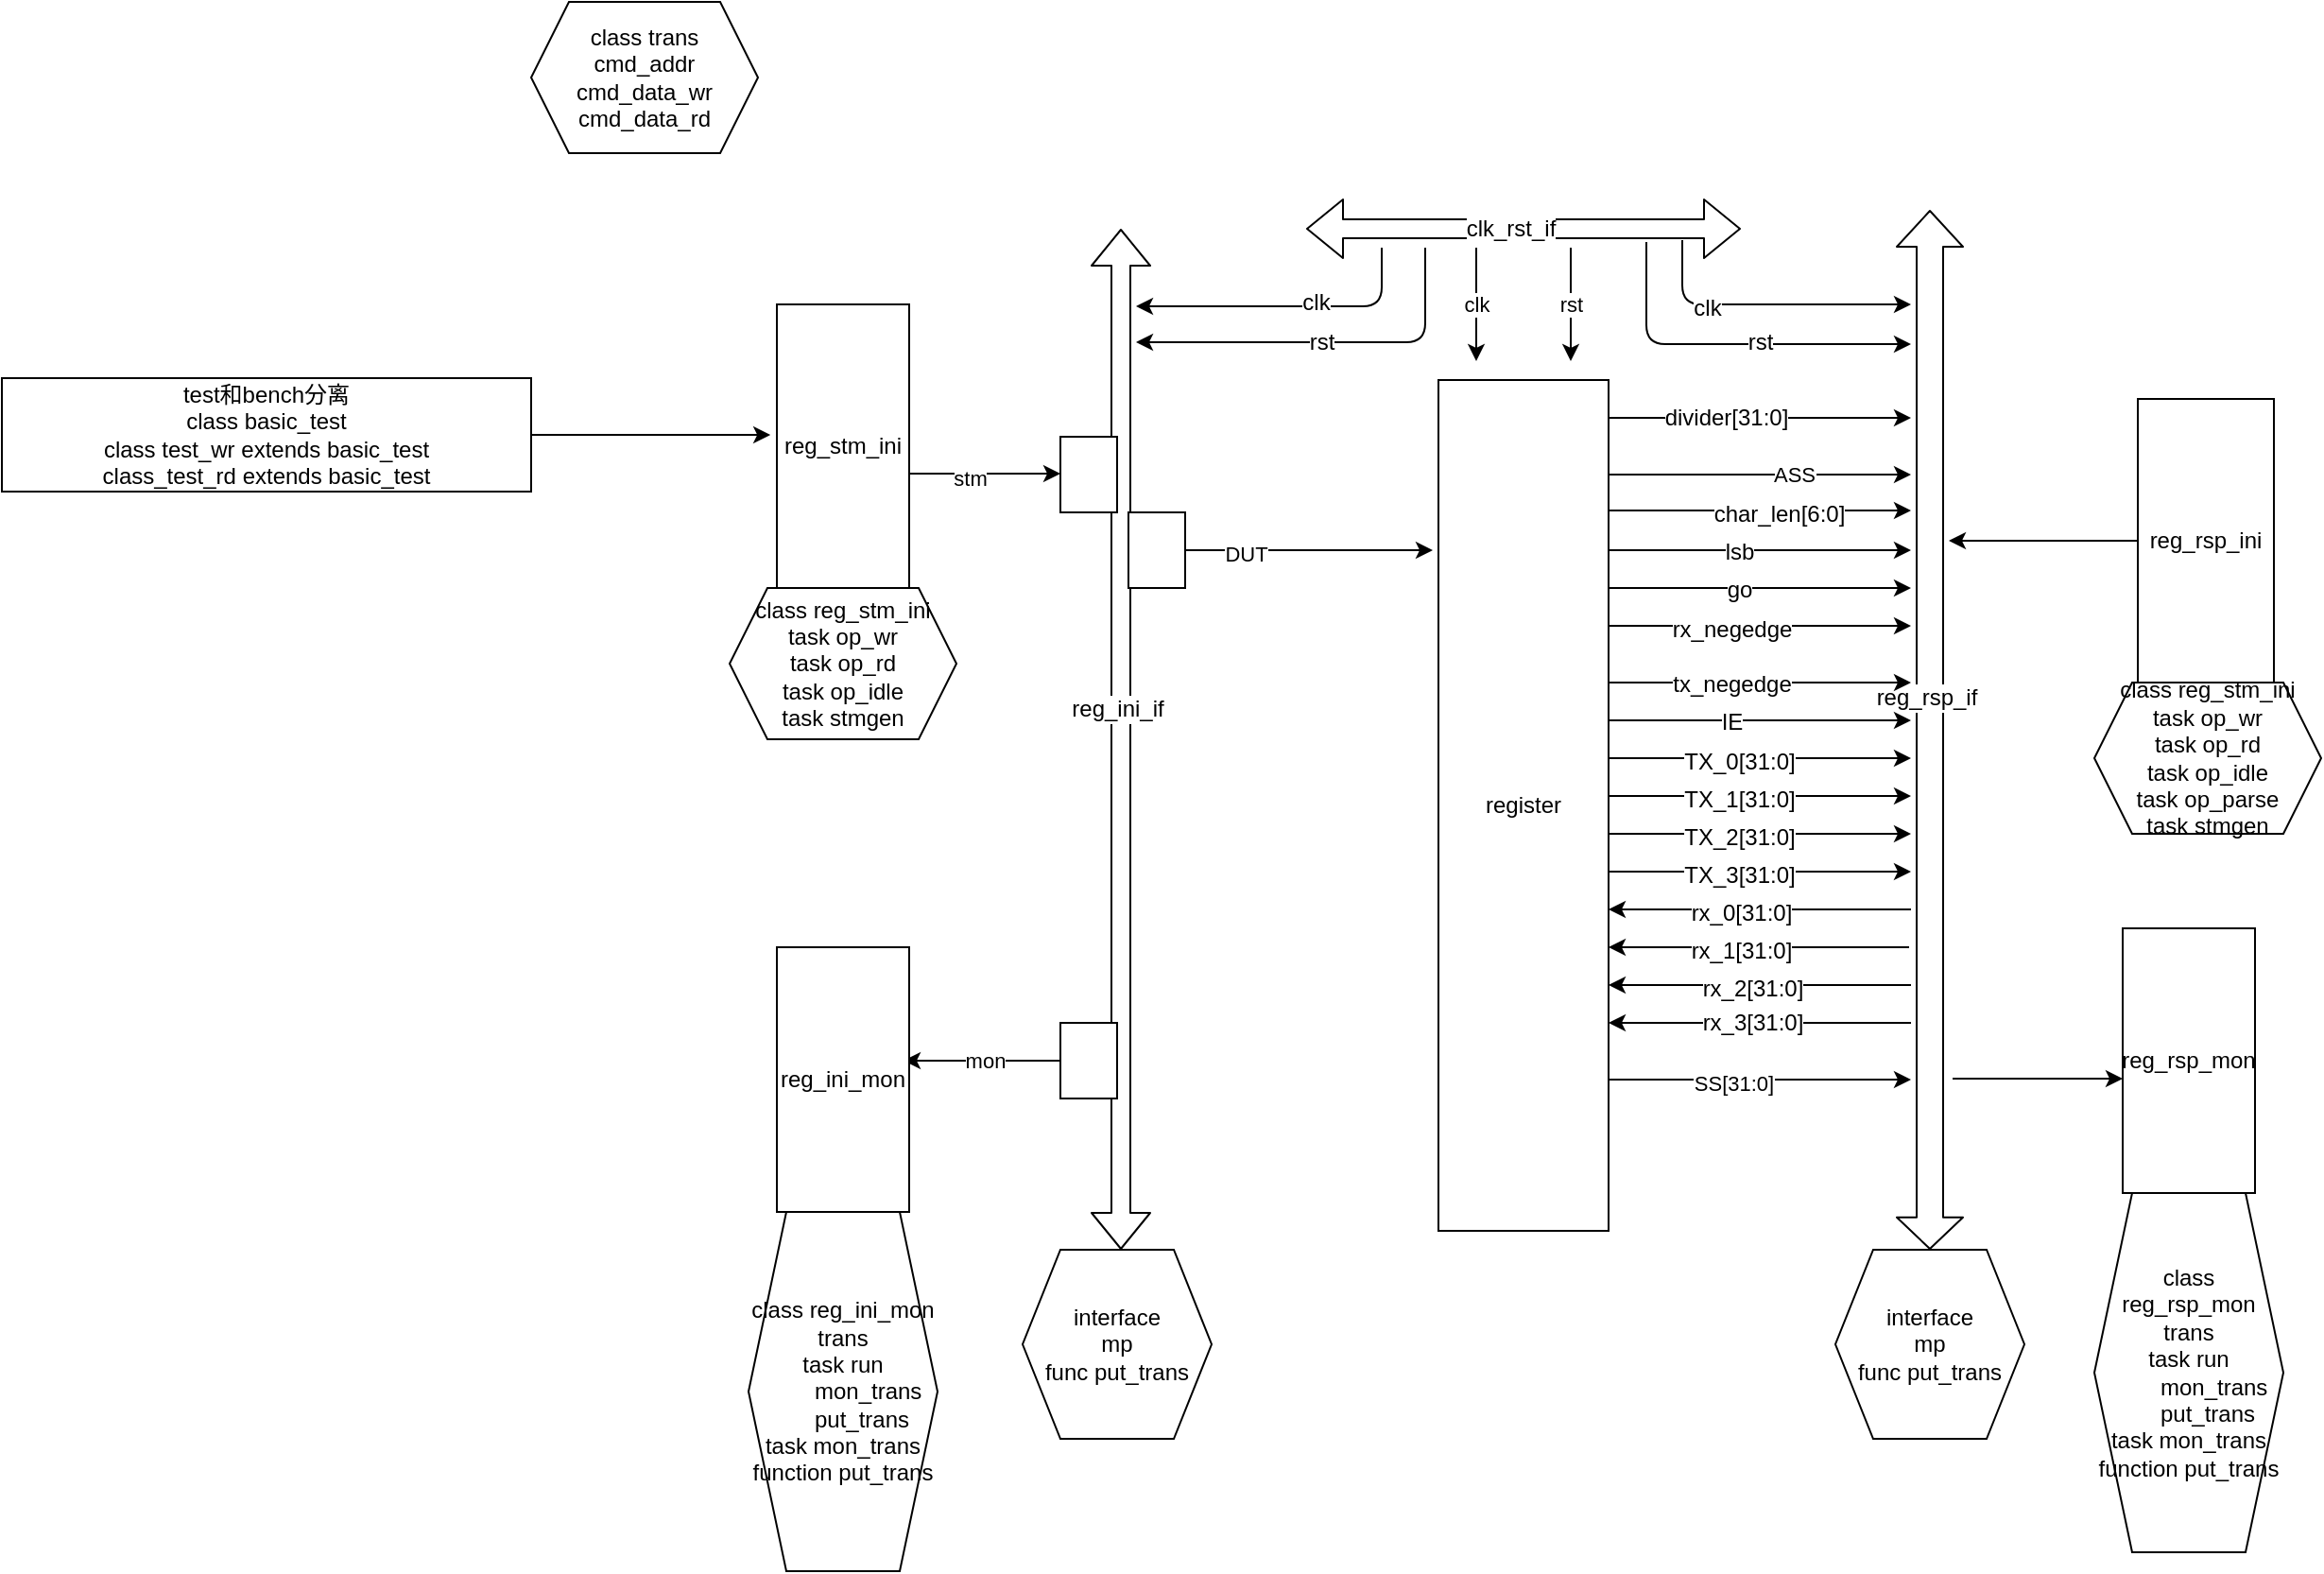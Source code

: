 <mxfile version="14.1.1" type="github">
  <diagram id="4OCaX4ifmZY_FHk7Oeba" name="第 1 页">
    <mxGraphModel dx="1865" dy="1749" grid="1" gridSize="10" guides="1" tooltips="1" connect="1" arrows="1" fold="1" page="1" pageScale="1" pageWidth="827" pageHeight="1169" math="0" shadow="0">
      <root>
        <mxCell id="0" />
        <mxCell id="1" parent="0" />
        <mxCell id="09_labeagK0pEiCSfQSR-1" value="register" style="rounded=0;whiteSpace=wrap;html=1;" parent="1" vertex="1">
          <mxGeometry x="360" y="160" width="90" height="450" as="geometry" />
        </mxCell>
        <mxCell id="09_labeagK0pEiCSfQSR-2" value="" style="shape=flexArrow;endArrow=classic;startArrow=classic;html=1;" parent="1" edge="1">
          <mxGeometry width="50" height="50" relative="1" as="geometry">
            <mxPoint x="290" y="80" as="sourcePoint" />
            <mxPoint x="520" y="80" as="targetPoint" />
          </mxGeometry>
        </mxCell>
        <mxCell id="09_labeagK0pEiCSfQSR-3" value="clk_rst_if" style="text;html=1;resizable=0;points=[];align=center;verticalAlign=middle;labelBackgroundColor=#ffffff;" parent="09_labeagK0pEiCSfQSR-2" vertex="1" connectable="0">
          <mxGeometry x="-0.267" y="1" relative="1" as="geometry">
            <mxPoint x="23" y="1" as="offset" />
          </mxGeometry>
        </mxCell>
        <mxCell id="09_labeagK0pEiCSfQSR-4" value="clk" style="endArrow=classic;html=1;" parent="1" edge="1">
          <mxGeometry width="50" height="50" relative="1" as="geometry">
            <mxPoint x="380" y="90" as="sourcePoint" />
            <mxPoint x="380" y="150" as="targetPoint" />
          </mxGeometry>
        </mxCell>
        <mxCell id="09_labeagK0pEiCSfQSR-5" value="rst" style="endArrow=classic;html=1;" parent="1" edge="1">
          <mxGeometry width="50" height="50" relative="1" as="geometry">
            <mxPoint x="430" y="90" as="sourcePoint" />
            <mxPoint x="430" y="150" as="targetPoint" />
            <Array as="points">
              <mxPoint x="430" y="120" />
            </Array>
          </mxGeometry>
        </mxCell>
        <mxCell id="09_labeagK0pEiCSfQSR-6" value="" style="shape=flexArrow;endArrow=classic;startArrow=classic;html=1;" parent="1" edge="1">
          <mxGeometry width="50" height="50" relative="1" as="geometry">
            <mxPoint x="192" y="620" as="sourcePoint" />
            <mxPoint x="192" y="80" as="targetPoint" />
          </mxGeometry>
        </mxCell>
        <mxCell id="09_labeagK0pEiCSfQSR-7" value="reg_ini_if" style="text;html=1;resizable=0;points=[];align=center;verticalAlign=middle;labelBackgroundColor=#ffffff;" parent="09_labeagK0pEiCSfQSR-6" vertex="1" connectable="0">
          <mxGeometry x="0.062" y="2" relative="1" as="geometry">
            <mxPoint as="offset" />
          </mxGeometry>
        </mxCell>
        <mxCell id="09_labeagK0pEiCSfQSR-10" value="" style="endArrow=classic;html=1;" parent="1" edge="1">
          <mxGeometry width="50" height="50" relative="1" as="geometry">
            <mxPoint x="330" y="90" as="sourcePoint" />
            <mxPoint x="200" y="121" as="targetPoint" />
            <Array as="points">
              <mxPoint x="330" y="121" />
            </Array>
          </mxGeometry>
        </mxCell>
        <mxCell id="09_labeagK0pEiCSfQSR-11" value="clk" style="text;html=1;resizable=0;points=[];align=center;verticalAlign=middle;labelBackgroundColor=#ffffff;" parent="09_labeagK0pEiCSfQSR-10" vertex="1" connectable="0">
          <mxGeometry x="-0.18" y="-2" relative="1" as="geometry">
            <mxPoint as="offset" />
          </mxGeometry>
        </mxCell>
        <mxCell id="09_labeagK0pEiCSfQSR-12" value="" style="endArrow=classic;html=1;" parent="1" edge="1">
          <mxGeometry width="50" height="50" relative="1" as="geometry">
            <mxPoint x="353" y="90" as="sourcePoint" />
            <mxPoint x="200" y="140" as="targetPoint" />
            <Array as="points">
              <mxPoint x="353" y="140" />
            </Array>
          </mxGeometry>
        </mxCell>
        <mxCell id="09_labeagK0pEiCSfQSR-13" value="rst" style="text;html=1;resizable=0;points=[];align=center;verticalAlign=middle;labelBackgroundColor=#ffffff;" parent="09_labeagK0pEiCSfQSR-12" vertex="1" connectable="0">
          <mxGeometry x="0.035" relative="1" as="geometry">
            <mxPoint as="offset" />
          </mxGeometry>
        </mxCell>
        <mxCell id="09_labeagK0pEiCSfQSR-14" value="" style="endArrow=classic;html=1;" parent="1" edge="1">
          <mxGeometry width="50" height="50" relative="1" as="geometry">
            <mxPoint x="489" y="86" as="sourcePoint" />
            <mxPoint x="610" y="120" as="targetPoint" />
            <Array as="points">
              <mxPoint x="489" y="120" />
            </Array>
          </mxGeometry>
        </mxCell>
        <mxCell id="09_labeagK0pEiCSfQSR-15" value="clk" style="text;html=1;resizable=0;points=[];align=center;verticalAlign=middle;labelBackgroundColor=#ffffff;" parent="09_labeagK0pEiCSfQSR-14" vertex="1" connectable="0">
          <mxGeometry x="-0.4" y="-2" relative="1" as="geometry">
            <mxPoint as="offset" />
          </mxGeometry>
        </mxCell>
        <mxCell id="09_labeagK0pEiCSfQSR-16" value="" style="endArrow=classic;html=1;" parent="1" edge="1">
          <mxGeometry width="50" height="50" relative="1" as="geometry">
            <mxPoint x="470" y="87" as="sourcePoint" />
            <mxPoint x="610" y="141" as="targetPoint" />
            <Array as="points">
              <mxPoint x="470" y="141" />
            </Array>
          </mxGeometry>
        </mxCell>
        <mxCell id="09_labeagK0pEiCSfQSR-17" value="rst" style="text;html=1;resizable=0;points=[];align=center;verticalAlign=middle;labelBackgroundColor=#ffffff;" parent="09_labeagK0pEiCSfQSR-16" vertex="1" connectable="0">
          <mxGeometry x="-0.4" y="-2" relative="1" as="geometry">
            <mxPoint x="56" y="-3" as="offset" />
          </mxGeometry>
        </mxCell>
        <mxCell id="09_labeagK0pEiCSfQSR-26" value="" style="endArrow=classic;html=1;" parent="1" edge="1">
          <mxGeometry width="50" height="50" relative="1" as="geometry">
            <mxPoint x="450" y="180" as="sourcePoint" />
            <mxPoint x="610" y="180" as="targetPoint" />
          </mxGeometry>
        </mxCell>
        <mxCell id="09_labeagK0pEiCSfQSR-27" value="divider[31:0]" style="text;html=1;resizable=0;points=[];align=center;verticalAlign=middle;labelBackgroundColor=#ffffff;" parent="09_labeagK0pEiCSfQSR-26" vertex="1" connectable="0">
          <mxGeometry x="-0.228" relative="1" as="geometry">
            <mxPoint as="offset" />
          </mxGeometry>
        </mxCell>
        <mxCell id="09_labeagK0pEiCSfQSR-28" value="" style="shape=flexArrow;endArrow=classic;startArrow=classic;html=1;width=14;startSize=5.2;" parent="1" edge="1">
          <mxGeometry width="50" height="50" relative="1" as="geometry">
            <mxPoint x="620" y="620" as="sourcePoint" />
            <mxPoint x="620" y="70" as="targetPoint" />
          </mxGeometry>
        </mxCell>
        <mxCell id="09_labeagK0pEiCSfQSR-29" value="reg_rsp_if" style="text;html=1;resizable=0;points=[];align=center;verticalAlign=middle;labelBackgroundColor=#ffffff;" parent="09_labeagK0pEiCSfQSR-28" vertex="1" connectable="0">
          <mxGeometry x="0.062" y="2" relative="1" as="geometry">
            <mxPoint as="offset" />
          </mxGeometry>
        </mxCell>
        <mxCell id="09_labeagK0pEiCSfQSR-32" style="edgeStyle=orthogonalEdgeStyle;rounded=0;orthogonalLoop=1;jettySize=auto;html=1;exitX=0.5;exitY=1;exitDx=0;exitDy=0;" parent="1" source="09_labeagK0pEiCSfQSR-1" target="09_labeagK0pEiCSfQSR-1" edge="1">
          <mxGeometry relative="1" as="geometry" />
        </mxCell>
        <mxCell id="09_labeagK0pEiCSfQSR-33" value="" style="endArrow=classic;html=1;" parent="1" edge="1">
          <mxGeometry width="50" height="50" relative="1" as="geometry">
            <mxPoint x="450" y="229" as="sourcePoint" />
            <mxPoint x="610" y="229" as="targetPoint" />
          </mxGeometry>
        </mxCell>
        <mxCell id="09_labeagK0pEiCSfQSR-34" value="char_len[6:0]" style="text;html=1;resizable=0;points=[];align=center;verticalAlign=middle;labelBackgroundColor=#ffffff;" parent="09_labeagK0pEiCSfQSR-33" vertex="1" connectable="0">
          <mxGeometry x="0.122" y="-2" relative="1" as="geometry">
            <mxPoint as="offset" />
          </mxGeometry>
        </mxCell>
        <mxCell id="09_labeagK0pEiCSfQSR-37" value="" style="endArrow=classic;html=1;" parent="1" edge="1">
          <mxGeometry width="50" height="50" relative="1" as="geometry">
            <mxPoint x="450" y="250" as="sourcePoint" />
            <mxPoint x="610" y="250" as="targetPoint" />
          </mxGeometry>
        </mxCell>
        <mxCell id="09_labeagK0pEiCSfQSR-38" value="lsb" style="text;html=1;resizable=0;points=[];align=center;verticalAlign=middle;labelBackgroundColor=#ffffff;" parent="09_labeagK0pEiCSfQSR-37" vertex="1" connectable="0">
          <mxGeometry x="-0.14" y="-1" relative="1" as="geometry">
            <mxPoint as="offset" />
          </mxGeometry>
        </mxCell>
        <mxCell id="09_labeagK0pEiCSfQSR-39" value="" style="endArrow=classic;html=1;" parent="1" edge="1">
          <mxGeometry width="50" height="50" relative="1" as="geometry">
            <mxPoint x="450" y="270" as="sourcePoint" />
            <mxPoint x="610" y="270" as="targetPoint" />
          </mxGeometry>
        </mxCell>
        <mxCell id="09_labeagK0pEiCSfQSR-40" value="go" style="text;html=1;resizable=0;points=[];align=center;verticalAlign=middle;labelBackgroundColor=#ffffff;" parent="09_labeagK0pEiCSfQSR-39" vertex="1" connectable="0">
          <mxGeometry x="-0.14" y="-1" relative="1" as="geometry">
            <mxPoint as="offset" />
          </mxGeometry>
        </mxCell>
        <mxCell id="09_labeagK0pEiCSfQSR-41" value="" style="endArrow=classic;html=1;" parent="1" edge="1">
          <mxGeometry width="50" height="50" relative="1" as="geometry">
            <mxPoint x="450" y="290" as="sourcePoint" />
            <mxPoint x="610" y="290" as="targetPoint" />
          </mxGeometry>
        </mxCell>
        <mxCell id="09_labeagK0pEiCSfQSR-42" value="rx_negedge" style="text;html=1;resizable=0;points=[];align=center;verticalAlign=middle;labelBackgroundColor=#ffffff;" parent="09_labeagK0pEiCSfQSR-41" vertex="1" connectable="0">
          <mxGeometry x="-0.189" y="-2" relative="1" as="geometry">
            <mxPoint as="offset" />
          </mxGeometry>
        </mxCell>
        <mxCell id="09_labeagK0pEiCSfQSR-43" value="" style="endArrow=classic;html=1;" parent="1" edge="1">
          <mxGeometry width="50" height="50" relative="1" as="geometry">
            <mxPoint x="450" y="320" as="sourcePoint" />
            <mxPoint x="610" y="320" as="targetPoint" />
          </mxGeometry>
        </mxCell>
        <mxCell id="09_labeagK0pEiCSfQSR-44" value="tx_negedge" style="text;html=1;resizable=0;points=[];align=center;verticalAlign=middle;labelBackgroundColor=#ffffff;" parent="09_labeagK0pEiCSfQSR-43" vertex="1" connectable="0">
          <mxGeometry x="-0.19" y="-1" relative="1" as="geometry">
            <mxPoint as="offset" />
          </mxGeometry>
        </mxCell>
        <mxCell id="09_labeagK0pEiCSfQSR-45" value="" style="endArrow=classic;html=1;" parent="1" edge="1">
          <mxGeometry width="50" height="50" relative="1" as="geometry">
            <mxPoint x="450" y="360" as="sourcePoint" />
            <mxPoint x="610" y="360" as="targetPoint" />
          </mxGeometry>
        </mxCell>
        <mxCell id="09_labeagK0pEiCSfQSR-46" value="TX_0[31:0]" style="text;html=1;resizable=0;points=[];align=center;verticalAlign=middle;labelBackgroundColor=#ffffff;" parent="09_labeagK0pEiCSfQSR-45" vertex="1" connectable="0">
          <mxGeometry x="-0.14" y="-2" relative="1" as="geometry">
            <mxPoint as="offset" />
          </mxGeometry>
        </mxCell>
        <mxCell id="09_labeagK0pEiCSfQSR-51" value="" style="endArrow=classic;html=1;" parent="1" edge="1">
          <mxGeometry width="50" height="50" relative="1" as="geometry">
            <mxPoint x="450" y="380" as="sourcePoint" />
            <mxPoint x="610" y="380" as="targetPoint" />
          </mxGeometry>
        </mxCell>
        <mxCell id="09_labeagK0pEiCSfQSR-52" value="TX_1[31:0]" style="text;html=1;resizable=0;points=[];align=center;verticalAlign=middle;labelBackgroundColor=#ffffff;" parent="09_labeagK0pEiCSfQSR-51" vertex="1" connectable="0">
          <mxGeometry x="-0.14" y="-2" relative="1" as="geometry">
            <mxPoint as="offset" />
          </mxGeometry>
        </mxCell>
        <mxCell id="09_labeagK0pEiCSfQSR-53" value="" style="endArrow=classic;html=1;" parent="1" edge="1">
          <mxGeometry width="50" height="50" relative="1" as="geometry">
            <mxPoint x="450" y="400" as="sourcePoint" />
            <mxPoint x="610" y="400" as="targetPoint" />
          </mxGeometry>
        </mxCell>
        <mxCell id="09_labeagK0pEiCSfQSR-54" value="TX_2[31:0]" style="text;html=1;resizable=0;points=[];align=center;verticalAlign=middle;labelBackgroundColor=#ffffff;" parent="09_labeagK0pEiCSfQSR-53" vertex="1" connectable="0">
          <mxGeometry x="-0.14" y="-2" relative="1" as="geometry">
            <mxPoint as="offset" />
          </mxGeometry>
        </mxCell>
        <mxCell id="09_labeagK0pEiCSfQSR-55" value="" style="endArrow=classic;html=1;" parent="1" edge="1">
          <mxGeometry width="50" height="50" relative="1" as="geometry">
            <mxPoint x="450" y="420" as="sourcePoint" />
            <mxPoint x="610" y="420" as="targetPoint" />
          </mxGeometry>
        </mxCell>
        <mxCell id="09_labeagK0pEiCSfQSR-56" value="TX_3[31:0]" style="text;html=1;resizable=0;points=[];align=center;verticalAlign=middle;labelBackgroundColor=#ffffff;" parent="09_labeagK0pEiCSfQSR-55" vertex="1" connectable="0">
          <mxGeometry x="-0.14" y="-2" relative="1" as="geometry">
            <mxPoint as="offset" />
          </mxGeometry>
        </mxCell>
        <mxCell id="09_labeagK0pEiCSfQSR-57" value="" style="endArrow=classic;html=1;" parent="1" edge="1">
          <mxGeometry width="50" height="50" relative="1" as="geometry">
            <mxPoint x="610" y="440" as="sourcePoint" />
            <mxPoint x="450" y="440" as="targetPoint" />
          </mxGeometry>
        </mxCell>
        <mxCell id="09_labeagK0pEiCSfQSR-58" value="rx_0[31:0]" style="text;html=1;resizable=0;points=[];align=center;verticalAlign=middle;labelBackgroundColor=#ffffff;" parent="09_labeagK0pEiCSfQSR-57" vertex="1" connectable="0">
          <mxGeometry x="-0.171" y="2" relative="1" as="geometry">
            <mxPoint x="-24" as="offset" />
          </mxGeometry>
        </mxCell>
        <mxCell id="09_labeagK0pEiCSfQSR-59" value="" style="endArrow=classic;html=1;" parent="1" edge="1">
          <mxGeometry width="50" height="50" relative="1" as="geometry">
            <mxPoint x="609" y="460" as="sourcePoint" />
            <mxPoint x="450" y="460" as="targetPoint" />
          </mxGeometry>
        </mxCell>
        <mxCell id="09_labeagK0pEiCSfQSR-60" value="rx_1[31:0]" style="text;html=1;resizable=0;points=[];align=center;verticalAlign=middle;labelBackgroundColor=#ffffff;" parent="09_labeagK0pEiCSfQSR-59" vertex="1" connectable="0">
          <mxGeometry x="-0.171" y="2" relative="1" as="geometry">
            <mxPoint x="-23" as="offset" />
          </mxGeometry>
        </mxCell>
        <mxCell id="09_labeagK0pEiCSfQSR-61" value="" style="endArrow=classic;html=1;" parent="1" edge="1">
          <mxGeometry width="50" height="50" relative="1" as="geometry">
            <mxPoint x="610" y="480" as="sourcePoint" />
            <mxPoint x="450" y="480" as="targetPoint" />
          </mxGeometry>
        </mxCell>
        <mxCell id="09_labeagK0pEiCSfQSR-62" value="rx_2[31:0]" style="text;html=1;resizable=0;points=[];align=center;verticalAlign=middle;labelBackgroundColor=#ffffff;" parent="09_labeagK0pEiCSfQSR-61" vertex="1" connectable="0">
          <mxGeometry x="-0.171" y="2" relative="1" as="geometry">
            <mxPoint x="-18" as="offset" />
          </mxGeometry>
        </mxCell>
        <mxCell id="09_labeagK0pEiCSfQSR-63" value="" style="endArrow=classic;html=1;" parent="1" edge="1">
          <mxGeometry width="50" height="50" relative="1" as="geometry">
            <mxPoint x="610" y="500" as="sourcePoint" />
            <mxPoint x="450" y="500" as="targetPoint" />
          </mxGeometry>
        </mxCell>
        <mxCell id="09_labeagK0pEiCSfQSR-64" value="rx_3[31:0]" style="text;html=1;resizable=0;points=[];align=center;verticalAlign=middle;labelBackgroundColor=#ffffff;" parent="09_labeagK0pEiCSfQSR-63" vertex="1" connectable="0">
          <mxGeometry x="-0.171" y="2" relative="1" as="geometry">
            <mxPoint x="-18" y="-2" as="offset" />
          </mxGeometry>
        </mxCell>
        <mxCell id="09_labeagK0pEiCSfQSR-65" value="" style="endArrow=classic;html=1;" parent="1" edge="1">
          <mxGeometry width="50" height="50" relative="1" as="geometry">
            <mxPoint x="450" y="340" as="sourcePoint" />
            <mxPoint x="610" y="340" as="targetPoint" />
          </mxGeometry>
        </mxCell>
        <mxCell id="09_labeagK0pEiCSfQSR-66" value="IE" style="text;html=1;resizable=0;points=[];align=center;verticalAlign=middle;labelBackgroundColor=#ffffff;" parent="09_labeagK0pEiCSfQSR-65" vertex="1" connectable="0">
          <mxGeometry x="-0.19" y="-1" relative="1" as="geometry">
            <mxPoint as="offset" />
          </mxGeometry>
        </mxCell>
        <mxCell id="09_labeagK0pEiCSfQSR-68" value="" style="endArrow=classic;html=1;" parent="1" edge="1">
          <mxGeometry width="50" height="50" relative="1" as="geometry">
            <mxPoint x="450" y="530" as="sourcePoint" />
            <mxPoint x="610" y="530" as="targetPoint" />
          </mxGeometry>
        </mxCell>
        <mxCell id="09_labeagK0pEiCSfQSR-69" value="SS[31:0]" style="edgeLabel;html=1;align=center;verticalAlign=middle;resizable=0;points=[];" parent="09_labeagK0pEiCSfQSR-68" vertex="1" connectable="0">
          <mxGeometry x="-0.18" y="-2" relative="1" as="geometry">
            <mxPoint as="offset" />
          </mxGeometry>
        </mxCell>
        <mxCell id="09_labeagK0pEiCSfQSR-70" value="" style="endArrow=classic;html=1;" parent="1" edge="1">
          <mxGeometry width="50" height="50" relative="1" as="geometry">
            <mxPoint x="450" y="210" as="sourcePoint" />
            <mxPoint x="610" y="210" as="targetPoint" />
          </mxGeometry>
        </mxCell>
        <mxCell id="09_labeagK0pEiCSfQSR-71" value="ASS" style="edgeLabel;html=1;align=center;verticalAlign=middle;resizable=0;points=[];" parent="09_labeagK0pEiCSfQSR-70" vertex="1" connectable="0">
          <mxGeometry x="0.22" relative="1" as="geometry">
            <mxPoint as="offset" />
          </mxGeometry>
        </mxCell>
        <mxCell id="vktnlD1UzVW9Hzfwcb2J-1" value="reg_stm_ini" style="rounded=0;whiteSpace=wrap;html=1;" parent="1" vertex="1">
          <mxGeometry x="10" y="120" width="70" height="150" as="geometry" />
        </mxCell>
        <mxCell id="vktnlD1UzVW9Hzfwcb2J-2" value="" style="endArrow=classic;html=1;" parent="1" edge="1">
          <mxGeometry width="50" height="50" relative="1" as="geometry">
            <mxPoint x="80" y="209.5" as="sourcePoint" />
            <mxPoint x="160" y="209.5" as="targetPoint" />
          </mxGeometry>
        </mxCell>
        <mxCell id="vktnlD1UzVW9Hzfwcb2J-26" value="stm" style="edgeLabel;html=1;align=center;verticalAlign=middle;resizable=0;points=[];" parent="vktnlD1UzVW9Hzfwcb2J-2" vertex="1" connectable="0">
          <mxGeometry x="-0.207" y="-2" relative="1" as="geometry">
            <mxPoint as="offset" />
          </mxGeometry>
        </mxCell>
        <mxCell id="vktnlD1UzVW9Hzfwcb2J-3" value="class reg_stm_ini&lt;br&gt;task op_wr&lt;br&gt;task op_rd&lt;br&gt;task op_idle&lt;br&gt;task stmgen" style="shape=hexagon;perimeter=hexagonPerimeter2;whiteSpace=wrap;html=1;fixedSize=1;rounded=0;" parent="1" vertex="1">
          <mxGeometry x="-15" y="270" width="120" height="80" as="geometry" />
        </mxCell>
        <mxCell id="vktnlD1UzVW9Hzfwcb2J-6" value="class trans&lt;br&gt;cmd_addr&lt;br&gt;cmd_data_wr&lt;br&gt;cmd_data_rd" style="shape=hexagon;perimeter=hexagonPerimeter2;whiteSpace=wrap;html=1;fixedSize=1;" parent="1" vertex="1">
          <mxGeometry x="-120" y="-40" width="120" height="80" as="geometry" />
        </mxCell>
        <mxCell id="vktnlD1UzVW9Hzfwcb2J-11" style="edgeStyle=orthogonalEdgeStyle;rounded=0;orthogonalLoop=1;jettySize=auto;html=1;exitX=1;exitY=0.5;exitDx=0;exitDy=0;entryX=-0.049;entryY=0.46;entryDx=0;entryDy=0;entryPerimeter=0;" parent="1" source="vktnlD1UzVW9Hzfwcb2J-9" target="vktnlD1UzVW9Hzfwcb2J-1" edge="1">
          <mxGeometry relative="1" as="geometry" />
        </mxCell>
        <mxCell id="vktnlD1UzVW9Hzfwcb2J-9" value="test和bench分离&lt;br&gt;class basic_test&lt;br&gt;class test_wr extends basic_test&lt;br&gt;class_test_rd extends basic_test" style="rounded=0;whiteSpace=wrap;html=1;" parent="1" vertex="1">
          <mxGeometry x="-400" y="159" width="280" height="60" as="geometry" />
        </mxCell>
        <mxCell id="vktnlD1UzVW9Hzfwcb2J-12" value="" style="endArrow=classic;html=1;" parent="1" edge="1">
          <mxGeometry width="50" height="50" relative="1" as="geometry">
            <mxPoint x="187" y="520" as="sourcePoint" />
            <mxPoint x="77" y="520" as="targetPoint" />
          </mxGeometry>
        </mxCell>
        <mxCell id="vktnlD1UzVW9Hzfwcb2J-27" value="mon" style="edgeLabel;html=1;align=center;verticalAlign=middle;resizable=0;points=[];" parent="vktnlD1UzVW9Hzfwcb2J-12" vertex="1" connectable="0">
          <mxGeometry x="0.226" relative="1" as="geometry">
            <mxPoint as="offset" />
          </mxGeometry>
        </mxCell>
        <mxCell id="vktnlD1UzVW9Hzfwcb2J-13" value="reg_ini_mon" style="rounded=0;whiteSpace=wrap;html=1;" parent="1" vertex="1">
          <mxGeometry x="10" y="460" width="70" height="140" as="geometry" />
        </mxCell>
        <mxCell id="vktnlD1UzVW9Hzfwcb2J-14" value="interface&lt;br&gt;mp&lt;br&gt;func put_trans" style="shape=hexagon;perimeter=hexagonPerimeter2;whiteSpace=wrap;html=1;fixedSize=1;" parent="1" vertex="1">
          <mxGeometry x="140" y="620" width="100" height="100" as="geometry" />
        </mxCell>
        <mxCell id="vktnlD1UzVW9Hzfwcb2J-16" value="class reg_ini_mon&lt;br&gt;trans&lt;br&gt;task run&lt;br&gt;&amp;nbsp; &amp;nbsp; &amp;nbsp; &amp;nbsp; mon_trans&lt;br&gt;&amp;nbsp; &amp;nbsp; &amp;nbsp; put_trans&lt;br&gt;task mon_trans&lt;br&gt;function put_trans" style="shape=hexagon;perimeter=hexagonPerimeter2;whiteSpace=wrap;html=1;fixedSize=1;" parent="1" vertex="1">
          <mxGeometry x="-5" y="600" width="100" height="190" as="geometry" />
        </mxCell>
        <mxCell id="vktnlD1UzVW9Hzfwcb2J-17" value="interface&lt;br&gt;mp&lt;br&gt;func put_trans" style="shape=hexagon;perimeter=hexagonPerimeter2;whiteSpace=wrap;html=1;fixedSize=1;" parent="1" vertex="1">
          <mxGeometry x="570" y="620" width="100" height="100" as="geometry" />
        </mxCell>
        <mxCell id="vktnlD1UzVW9Hzfwcb2J-20" style="edgeStyle=orthogonalEdgeStyle;rounded=0;orthogonalLoop=1;jettySize=auto;html=1;" parent="1" source="vktnlD1UzVW9Hzfwcb2J-18" edge="1">
          <mxGeometry relative="1" as="geometry">
            <mxPoint x="630" y="245" as="targetPoint" />
          </mxGeometry>
        </mxCell>
        <mxCell id="vktnlD1UzVW9Hzfwcb2J-18" value="reg_rsp_ini" style="rounded=0;whiteSpace=wrap;html=1;" parent="1" vertex="1">
          <mxGeometry x="730" y="170" width="72" height="150" as="geometry" />
        </mxCell>
        <mxCell id="vktnlD1UzVW9Hzfwcb2J-19" value="class reg_stm_ini&lt;br&gt;task op_wr&lt;br&gt;task op_rd&lt;br&gt;task op_idle&lt;br&gt;task op_parse&lt;br&gt;task stmgen" style="shape=hexagon;perimeter=hexagonPerimeter2;whiteSpace=wrap;html=1;fixedSize=1;rounded=0;" parent="1" vertex="1">
          <mxGeometry x="707" y="320" width="120" height="80" as="geometry" />
        </mxCell>
        <mxCell id="vktnlD1UzVW9Hzfwcb2J-21" value="reg_rsp_mon" style="rounded=0;whiteSpace=wrap;html=1;" parent="1" vertex="1">
          <mxGeometry x="722" y="450" width="70" height="140" as="geometry" />
        </mxCell>
        <mxCell id="vktnlD1UzVW9Hzfwcb2J-22" value="class reg_rsp_mon&lt;br&gt;trans&lt;br&gt;task run&lt;br&gt;&amp;nbsp; &amp;nbsp; &amp;nbsp; &amp;nbsp; mon_trans&lt;br&gt;&amp;nbsp; &amp;nbsp; &amp;nbsp; put_trans&lt;br&gt;task mon_trans&lt;br&gt;function put_trans" style="shape=hexagon;perimeter=hexagonPerimeter2;whiteSpace=wrap;html=1;fixedSize=1;" parent="1" vertex="1">
          <mxGeometry x="707" y="590" width="100" height="190" as="geometry" />
        </mxCell>
        <mxCell id="vktnlD1UzVW9Hzfwcb2J-23" value="" style="endArrow=classic;html=1;" parent="1" edge="1">
          <mxGeometry width="50" height="50" relative="1" as="geometry">
            <mxPoint x="632" y="529.5" as="sourcePoint" />
            <mxPoint x="722" y="529.5" as="targetPoint" />
          </mxGeometry>
        </mxCell>
        <mxCell id="vktnlD1UzVW9Hzfwcb2J-24" value="" style="endArrow=classic;html=1;" parent="1" edge="1">
          <mxGeometry width="50" height="50" relative="1" as="geometry">
            <mxPoint x="200" y="250" as="sourcePoint" />
            <mxPoint x="357" y="250" as="targetPoint" />
          </mxGeometry>
        </mxCell>
        <mxCell id="vktnlD1UzVW9Hzfwcb2J-25" value="DUT" style="edgeLabel;html=1;align=center;verticalAlign=middle;resizable=0;points=[];" parent="vktnlD1UzVW9Hzfwcb2J-24" vertex="1" connectable="0">
          <mxGeometry x="-0.266" y="-2" relative="1" as="geometry">
            <mxPoint as="offset" />
          </mxGeometry>
        </mxCell>
        <mxCell id="vktnlD1UzVW9Hzfwcb2J-28" value="" style="rounded=0;whiteSpace=wrap;html=1;" parent="1" vertex="1">
          <mxGeometry x="160" y="190" width="30" height="40" as="geometry" />
        </mxCell>
        <mxCell id="vktnlD1UzVW9Hzfwcb2J-31" value="" style="rounded=0;whiteSpace=wrap;html=1;" parent="1" vertex="1">
          <mxGeometry x="160" y="500" width="30" height="40" as="geometry" />
        </mxCell>
        <mxCell id="vktnlD1UzVW9Hzfwcb2J-32" value="" style="rounded=0;whiteSpace=wrap;html=1;" parent="1" vertex="1">
          <mxGeometry x="196" y="230" width="30" height="40" as="geometry" />
        </mxCell>
      </root>
    </mxGraphModel>
  </diagram>
</mxfile>
